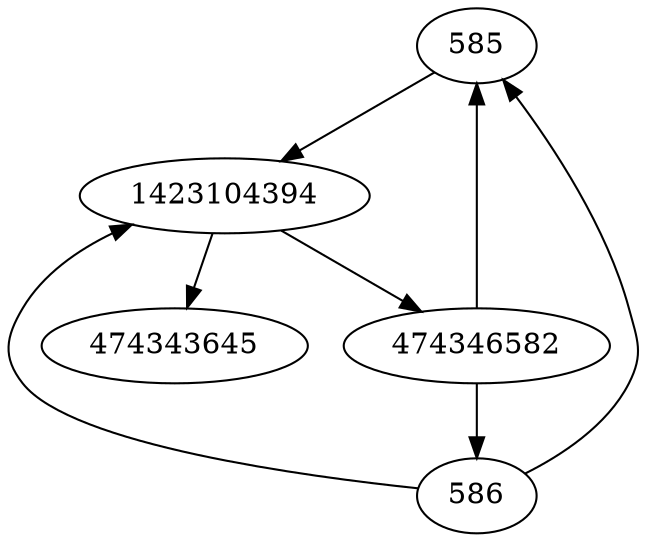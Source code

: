 strict digraph  {
585;
586;
1423104394;
474346582;
474343645;
585 -> 1423104394;
586 -> 1423104394;
586 -> 585;
1423104394 -> 474346582;
1423104394 -> 474343645;
474346582 -> 585;
474346582 -> 586;
}
